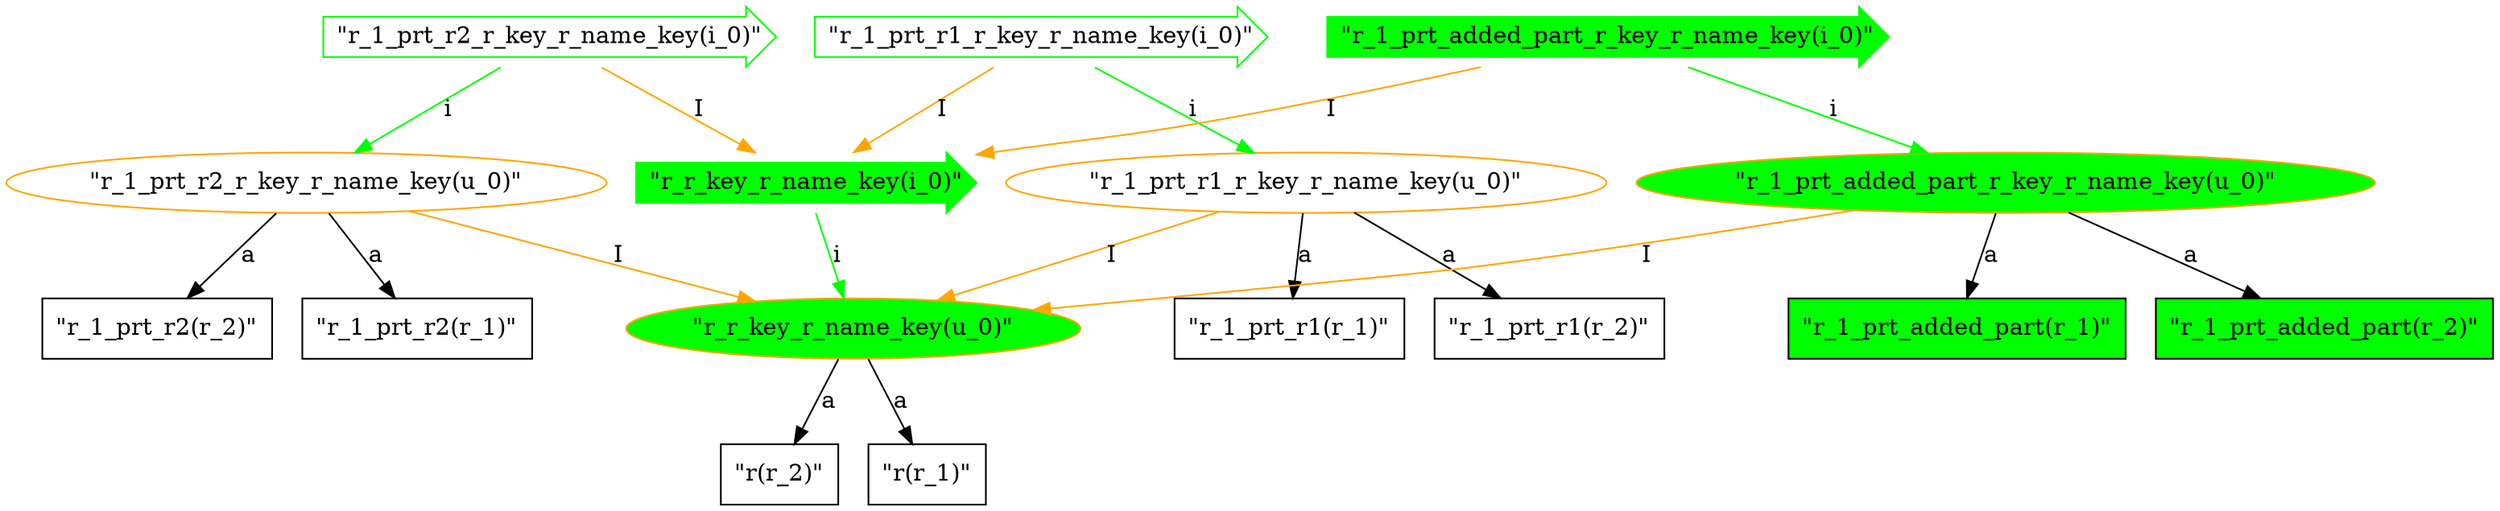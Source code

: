 // all
digraph {
	// AandB
	subgraph AandB {
		"\"r_r_key_r_name_key(i_0)\"" -> "\"r_r_key_r_name_key(u_0)\"" [label=i color=green]
		"\"r_1_prt_r2_r_key_r_name_key(i_0)\"" -> "\"r_1_prt_r2_r_key_r_name_key(u_0)\"" [label=i color=green]
		"\"r_1_prt_r2_r_key_r_name_key(i_0)\"" -> "\"r_r_key_r_name_key(i_0)\"" [label=I color=orange]
		"\"r_1_prt_r1_r_key_r_name_key(u_0)\"" -> "\"r_r_key_r_name_key(u_0)\"" [label=I color=orange]
		"\"r_1_prt_r2_r_key_r_name_key(u_0)\"" -> "\"r_1_prt_r2(r_2)\"" [label=a color=black]
		"\"r_r_key_r_name_key(u_0)\"" -> "\"r(r_2)\"" [label=a color=black]
		"\"r_1_prt_r1_r_key_r_name_key(i_0)\"" -> "\"r_r_key_r_name_key(i_0)\"" [label=I color=orange]
		"\"r_r_key_r_name_key(u_0)\"" -> "\"r(r_1)\"" [label=a color=black]
		"\"r_1_prt_r1_r_key_r_name_key(u_0)\"" -> "\"r_1_prt_r1(r_2)\"" [label=a color=black]
		"\"r_1_prt_r1_r_key_r_name_key(i_0)\"" -> "\"r_1_prt_r1_r_key_r_name_key(u_0)\"" [label=i color=green]
		"\"r_1_prt_r2_r_key_r_name_key(u_0)\"" -> "\"r_r_key_r_name_key(u_0)\"" [label=I color=orange]
		"\"r_1_prt_r1_r_key_r_name_key(u_0)\"" -> "\"r_1_prt_r1(r_1)\"" [label=a color=black]
		"\"r_1_prt_r2_r_key_r_name_key(u_0)\"" -> "\"r_1_prt_r2(r_1)\"" [label=a color=black]
		"\"r_r_key_r_name_key(i_0)\"" [color=green fillcolor=white shape=rarrow style=filled]
		"\"r_1_prt_r1_r_key_r_name_key(u_0)\"" [color=orange fillcolor=white shape=ellipse style=filled]
		"\"r_1_prt_r1(r_1)\"" [color=black fillcolor=white shape=rectangle style=filled]
		"\"r_1_prt_r1_r_key_r_name_key(u_0)\"" [color=orange fillcolor=white shape=ellipse style=filled]
		"\"r_r_key_r_name_key(i_0)\"" [color=green fillcolor=white shape=rarrow style=filled]
		"\"r_r_key_r_name_key(u_0)\"" [color=orange fillcolor=white shape=ellipse style=filled]
		"\"r_1_prt_r2_r_key_r_name_key(u_0)\"" [color=orange fillcolor=white shape=ellipse style=filled]
		"\"r_1_prt_r2_r_key_r_name_key(u_0)\"" [color=orange fillcolor=white shape=ellipse style=filled]
		"\"r_r_key_r_name_key(i_0)\"" [color=green fillcolor=white shape=rarrow style=filled]
		"\"r(r_2)\"" [color=black fillcolor=white shape=rectangle style=filled]
		"\"r_r_key_r_name_key(u_0)\"" [color=orange fillcolor=white shape=ellipse style=filled]
		"\"r_1_prt_r2_r_key_r_name_key(i_0)\"" [color=green fillcolor=white shape=rarrow style=filled]
		"\"r_1_prt_r1_r_key_r_name_key(u_0)\"" [color=orange fillcolor=white shape=ellipse style=filled]
		"\"r_1_prt_r1(r_2)\"" [color=black fillcolor=white shape=rectangle style=filled]
		"\"r(r_1)\"" [color=black fillcolor=white shape=rectangle style=filled]
		"\"r_r_key_r_name_key(u_0)\"" [color=orange fillcolor=white shape=ellipse style=filled]
		"\"r_r_key_r_name_key(u_0)\"" [color=orange fillcolor=white shape=ellipse style=filled]
		"\"r_1_prt_r2(r_2)\"" [color=black fillcolor=white shape=rectangle style=filled]
		"\"r_1_prt_r2_r_key_r_name_key(u_0)\"" [color=orange fillcolor=white shape=ellipse style=filled]
		"\"r_1_prt_r2_r_key_r_name_key(i_0)\"" [color=green fillcolor=white shape=rarrow style=filled]
		"\"r_1_prt_r1_r_key_r_name_key(i_0)\"" [color=green fillcolor=white shape=rarrow style=filled]
		"\"r_r_key_r_name_key(u_0)\"" [color=orange fillcolor=white shape=ellipse style=filled]
		"\"r_1_prt_r2_r_key_r_name_key(u_0)\"" [color=orange fillcolor=white shape=ellipse style=filled]
		"\"r_1_prt_r1_r_key_r_name_key(u_0)\"" [color=orange fillcolor=white shape=ellipse style=filled]
		"\"r_1_prt_r1_r_key_r_name_key(i_0)\"" [color=green fillcolor=white shape=rarrow style=filled]
		"\"r_1_prt_r2(r_1)\"" [color=black fillcolor=white shape=rectangle style=filled]
	}
	// BnotA
	subgraph BnotA {
		"\"r_1_prt_added_part_r_key_r_name_key(u_0)\"" -> "\"r_r_key_r_name_key(u_0)\"" [label=I color=orange]
		"\"r_1_prt_added_part_r_key_r_name_key(i_0)\"" -> "\"r_r_key_r_name_key(i_0)\"" [label=I color=orange]
		"\"r_1_prt_added_part_r_key_r_name_key(i_0)\"" -> "\"r_1_prt_added_part_r_key_r_name_key(u_0)\"" [label=i color=green]
		"\"r_1_prt_added_part_r_key_r_name_key(u_0)\"" -> "\"r_1_prt_added_part(r_2)\"" [label=a color=black]
		"\"r_1_prt_added_part_r_key_r_name_key(u_0)\"" -> "\"r_1_prt_added_part(r_1)\"" [label=a color=black]
		"\"r_r_key_r_name_key(u_0)\"" [color=orange fillcolor=green shape=ellipse style=filled]
		"\"r_r_key_r_name_key(i_0)\"" [color=green fillcolor=green shape=rarrow style=filled]
		"\"r_r_key_r_name_key(i_0)\"" [color=green fillcolor=green shape=rarrow style=filled]
		"\"r_1_prt_added_part_r_key_r_name_key(i_0)\"" [color=green fillcolor=green shape=rarrow style=filled]
		"\"r_1_prt_added_part_r_key_r_name_key(u_0)\"" [color=orange fillcolor=green shape=ellipse style=filled]
		"\"r_1_prt_added_part_r_key_r_name_key(u_0)\"" [color=orange fillcolor=green shape=ellipse style=filled]
		"\"r_r_key_r_name_key(u_0)\"" [color=orange fillcolor=green shape=ellipse style=filled]
		"\"r_1_prt_added_part_r_key_r_name_key(u_0)\"" [color=orange fillcolor=green shape=ellipse style=filled]
		"\"r_1_prt_added_part(r_1)\"" [color=black fillcolor=green shape=rectangle style=filled]
		"\"r_r_key_r_name_key(u_0)\"" [color=orange fillcolor=green shape=ellipse style=filled]
		"\"r_r_key_r_name_key(i_0)\"" [color=green fillcolor=green shape=rarrow style=filled]
		"\"r_r_key_r_name_key(i_0)\"" [color=green fillcolor=green shape=rarrow style=filled]
		"\"r_r_key_r_name_key(u_0)\"" [color=orange fillcolor=green shape=ellipse style=filled]
		"\"r_1_prt_added_part_r_key_r_name_key(i_0)\"" [color=green fillcolor=green shape=rarrow style=filled]
		"\"r_1_prt_added_part_r_key_r_name_key(u_0)\"" [color=orange fillcolor=green shape=ellipse style=filled]
		"\"r_1_prt_added_part(r_2)\"" [color=black fillcolor=green shape=rectangle style=filled]
		"\"r_r_key_r_name_key(u_0)\"" [color=orange fillcolor=green shape=ellipse style=filled]
		"\"r_r_key_r_name_key(u_0)\"" [color=orange fillcolor=green shape=ellipse style=filled]
	}
	// AnotB
	subgraph AnotB {
	}
}
